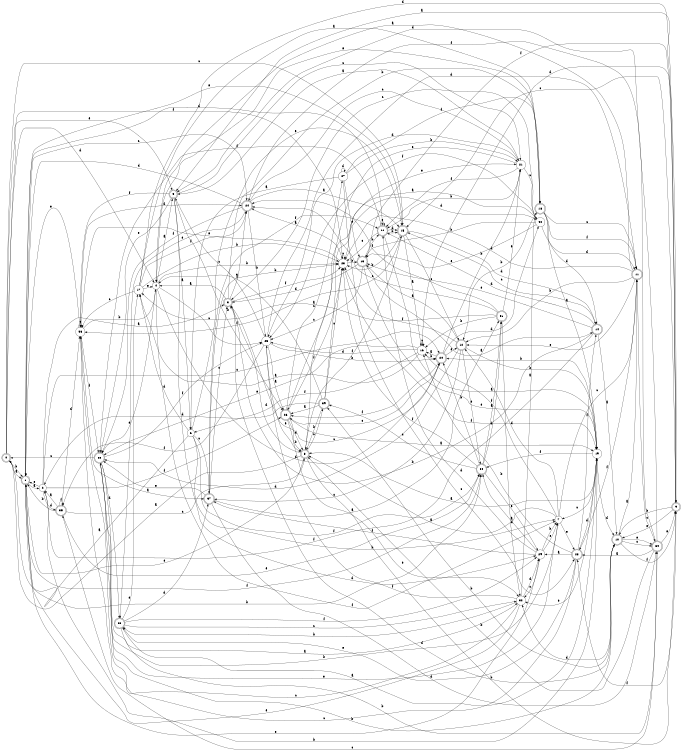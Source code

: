 digraph n33_3 {
__start0 [label="" shape="none"];

rankdir=LR;
size="8,5";

s0 [style="rounded,filled", color="black", fillcolor="white" shape="doublecircle", label="0"];
s1 [style="rounded,filled", color="black", fillcolor="white" shape="doublecircle", label="1"];
s2 [style="filled", color="black", fillcolor="white" shape="circle", label="2"];
s3 [style="rounded,filled", color="black", fillcolor="white" shape="doublecircle", label="3"];
s4 [style="filled", color="black", fillcolor="white" shape="circle", label="4"];
s5 [style="rounded,filled", color="black", fillcolor="white" shape="doublecircle", label="5"];
s6 [style="filled", color="black", fillcolor="white" shape="circle", label="6"];
s7 [style="filled", color="black", fillcolor="white" shape="circle", label="7"];
s8 [style="rounded,filled", color="black", fillcolor="white" shape="doublecircle", label="8"];
s9 [style="rounded,filled", color="black", fillcolor="white" shape="doublecircle", label="9"];
s10 [style="rounded,filled", color="black", fillcolor="white" shape="doublecircle", label="10"];
s11 [style="rounded,filled", color="black", fillcolor="white" shape="doublecircle", label="11"];
s12 [style="rounded,filled", color="black", fillcolor="white" shape="doublecircle", label="12"];
s13 [style="rounded,filled", color="black", fillcolor="white" shape="doublecircle", label="13"];
s14 [style="rounded,filled", color="black", fillcolor="white" shape="doublecircle", label="14"];
s15 [style="rounded,filled", color="black", fillcolor="white" shape="doublecircle", label="15"];
s16 [style="filled", color="black", fillcolor="white" shape="circle", label="16"];
s17 [style="filled", color="black", fillcolor="white" shape="circle", label="17"];
s18 [style="rounded,filled", color="black", fillcolor="white" shape="doublecircle", label="18"];
s19 [style="filled", color="black", fillcolor="white" shape="circle", label="19"];
s20 [style="rounded,filled", color="black", fillcolor="white" shape="doublecircle", label="20"];
s21 [style="filled", color="black", fillcolor="white" shape="circle", label="21"];
s22 [style="rounded,filled", color="black", fillcolor="white" shape="doublecircle", label="22"];
s23 [style="filled", color="black", fillcolor="white" shape="circle", label="23"];
s24 [style="rounded,filled", color="black", fillcolor="white" shape="doublecircle", label="24"];
s25 [style="filled", color="black", fillcolor="white" shape="circle", label="25"];
s26 [style="rounded,filled", color="black", fillcolor="white" shape="doublecircle", label="26"];
s27 [style="filled", color="black", fillcolor="white" shape="circle", label="27"];
s28 [style="rounded,filled", color="black", fillcolor="white" shape="doublecircle", label="28"];
s29 [style="filled", color="black", fillcolor="white" shape="circle", label="29"];
s30 [style="rounded,filled", color="black", fillcolor="white" shape="doublecircle", label="30"];
s31 [style="rounded,filled", color="black", fillcolor="white" shape="doublecircle", label="31"];
s32 [style="filled", color="black", fillcolor="white" shape="circle", label="32"];
s33 [style="rounded,filled", color="black", fillcolor="white" shape="doublecircle", label="33"];
s34 [style="rounded,filled", color="black", fillcolor="white" shape="doublecircle", label="34"];
s35 [style="rounded,filled", color="black", fillcolor="white" shape="doublecircle", label="35"];
s36 [style="filled", color="black", fillcolor="white" shape="circle", label="36"];
s37 [style="rounded,filled", color="black", fillcolor="white" shape="doublecircle", label="37"];
s38 [style="rounded,filled", color="black", fillcolor="white" shape="doublecircle", label="38"];
s39 [style="rounded,filled", color="black", fillcolor="white" shape="doublecircle", label="39"];
s40 [style="filled", color="black", fillcolor="white" shape="circle", label="40"];
s0 -> s1 [label="a"];
s0 -> s1 [label="b"];
s0 -> s15 [label="c"];
s0 -> s4 [label="d"];
s0 -> s5 [label="e"];
s0 -> s23 [label="f"];
s1 -> s2 [label="a"];
s1 -> s30 [label="b"];
s1 -> s24 [label="c"];
s1 -> s22 [label="d"];
s1 -> s29 [label="e"];
s1 -> s30 [label="f"];
s2 -> s3 [label="a"];
s2 -> s19 [label="b"];
s2 -> s20 [label="c"];
s2 -> s35 [label="d"];
s2 -> s1 [label="e"];
s2 -> s26 [label="f"];
s3 -> s4 [label="a"];
s3 -> s18 [label="b"];
s3 -> s20 [label="c"];
s3 -> s10 [label="d"];
s3 -> s24 [label="e"];
s3 -> s23 [label="f"];
s4 -> s5 [label="a"];
s4 -> s23 [label="b"];
s4 -> s25 [label="c"];
s4 -> s20 [label="d"];
s4 -> s38 [label="e"];
s4 -> s7 [label="f"];
s5 -> s6 [label="a"];
s5 -> s26 [label="b"];
s5 -> s21 [label="c"];
s5 -> s29 [label="d"];
s5 -> s38 [label="e"];
s5 -> s36 [label="f"];
s6 -> s0 [label="a"];
s6 -> s7 [label="b"];
s6 -> s37 [label="c"];
s6 -> s17 [label="d"];
s6 -> s15 [label="e"];
s6 -> s30 [label="f"];
s7 -> s8 [label="a"];
s7 -> s38 [label="b"];
s7 -> s11 [label="c"];
s7 -> s12 [label="d"];
s7 -> s28 [label="e"];
s7 -> s16 [label="f"];
s8 -> s0 [label="a"];
s8 -> s9 [label="b"];
s8 -> s39 [label="c"];
s8 -> s3 [label="d"];
s8 -> s1 [label="e"];
s8 -> s15 [label="f"];
s9 -> s5 [label="a"];
s9 -> s10 [label="b"];
s9 -> s15 [label="c"];
s9 -> s16 [label="d"];
s9 -> s10 [label="e"];
s9 -> s28 [label="f"];
s10 -> s11 [label="a"];
s10 -> s39 [label="b"];
s10 -> s34 [label="c"];
s10 -> s32 [label="d"];
s10 -> s34 [label="e"];
s10 -> s9 [label="f"];
s11 -> s4 [label="a"];
s11 -> s12 [label="b"];
s11 -> s34 [label="c"];
s11 -> s23 [label="d"];
s11 -> s12 [label="e"];
s11 -> s28 [label="f"];
s12 -> s13 [label="a"];
s12 -> s19 [label="b"];
s12 -> s37 [label="c"];
s12 -> s38 [label="d"];
s12 -> s30 [label="e"];
s12 -> s23 [label="f"];
s13 -> s14 [label="a"];
s13 -> s22 [label="b"];
s13 -> s25 [label="c"];
s13 -> s3 [label="d"];
s13 -> s19 [label="e"];
s13 -> s9 [label="f"];
s14 -> s10 [label="a"];
s14 -> s3 [label="b"];
s14 -> s15 [label="c"];
s14 -> s22 [label="d"];
s14 -> s13 [label="e"];
s14 -> s2 [label="f"];
s15 -> s16 [label="a"];
s15 -> s23 [label="b"];
s15 -> s12 [label="c"];
s15 -> s14 [label="d"];
s15 -> s1 [label="e"];
s15 -> s36 [label="f"];
s16 -> s17 [label="a"];
s16 -> s20 [label="b"];
s16 -> s16 [label="c"];
s16 -> s25 [label="d"];
s16 -> s38 [label="e"];
s16 -> s6 [label="f"];
s17 -> s18 [label="a"];
s17 -> s23 [label="b"];
s17 -> s36 [label="c"];
s17 -> s9 [label="d"];
s17 -> s4 [label="e"];
s17 -> s24 [label="f"];
s18 -> s19 [label="a"];
s18 -> s12 [label="b"];
s18 -> s11 [label="c"];
s18 -> s14 [label="d"];
s18 -> s4 [label="e"];
s18 -> s11 [label="f"];
s19 -> s8 [label="a"];
s19 -> s20 [label="b"];
s19 -> s7 [label="c"];
s19 -> s10 [label="d"];
s19 -> s32 [label="e"];
s19 -> s30 [label="f"];
s20 -> s16 [label="a"];
s20 -> s21 [label="b"];
s20 -> s26 [label="c"];
s20 -> s40 [label="d"];
s20 -> s12 [label="e"];
s20 -> s26 [label="f"];
s21 -> s5 [label="a"];
s21 -> s22 [label="b"];
s21 -> s40 [label="c"];
s21 -> s25 [label="d"];
s21 -> s8 [label="e"];
s21 -> s22 [label="f"];
s22 -> s19 [label="a"];
s22 -> s15 [label="b"];
s22 -> s23 [label="c"];
s22 -> s15 [label="d"];
s22 -> s22 [label="e"];
s22 -> s38 [label="f"];
s23 -> s24 [label="a"];
s23 -> s13 [label="b"];
s23 -> s23 [label="c"];
s23 -> s40 [label="d"];
s23 -> s36 [label="e"];
s23 -> s19 [label="f"];
s24 -> s15 [label="a"];
s24 -> s25 [label="b"];
s24 -> s21 [label="c"];
s24 -> s1 [label="d"];
s24 -> s33 [label="e"];
s24 -> s38 [label="f"];
s25 -> s26 [label="a"];
s25 -> s20 [label="b"];
s25 -> s5 [label="c"];
s25 -> s11 [label="d"];
s25 -> s8 [label="e"];
s25 -> s35 [label="f"];
s26 -> s19 [label="a"];
s26 -> s8 [label="b"];
s26 -> s27 [label="c"];
s26 -> s8 [label="d"];
s26 -> s32 [label="e"];
s26 -> s23 [label="f"];
s27 -> s6 [label="a"];
s27 -> s21 [label="b"];
s27 -> s28 [label="c"];
s27 -> s27 [label="d"];
s27 -> s13 [label="e"];
s27 -> s18 [label="f"];
s28 -> s29 [label="a"];
s28 -> s16 [label="b"];
s28 -> s36 [label="c"];
s28 -> s19 [label="d"];
s28 -> s33 [label="e"];
s28 -> s14 [label="f"];
s29 -> s30 [label="a"];
s29 -> s7 [label="b"];
s29 -> s32 [label="c"];
s29 -> s22 [label="d"];
s29 -> s7 [label="e"];
s29 -> s37 [label="f"];
s30 -> s31 [label="a"];
s30 -> s20 [label="b"];
s30 -> s39 [label="c"];
s30 -> s31 [label="d"];
s30 -> s29 [label="e"];
s30 -> s23 [label="f"];
s31 -> s17 [label="a"];
s31 -> s16 [label="b"];
s31 -> s24 [label="c"];
s31 -> s32 [label="d"];
s31 -> s21 [label="e"];
s31 -> s24 [label="f"];
s32 -> s18 [label="a"];
s32 -> s33 [label="b"];
s32 -> s36 [label="c"];
s32 -> s29 [label="d"];
s32 -> s1 [label="e"];
s32 -> s25 [label="f"];
s33 -> s19 [label="a"];
s33 -> s34 [label="b"];
s33 -> s32 [label="c"];
s33 -> s37 [label="d"];
s33 -> s17 [label="e"];
s33 -> s29 [label="f"];
s34 -> s28 [label="a"];
s34 -> s8 [label="b"];
s34 -> s35 [label="c"];
s34 -> s5 [label="d"];
s34 -> s9 [label="e"];
s34 -> s24 [label="f"];
s35 -> s2 [label="a"];
s35 -> s1 [label="b"];
s35 -> s8 [label="c"];
s35 -> s36 [label="d"];
s35 -> s30 [label="e"];
s35 -> s35 [label="f"];
s36 -> s37 [label="a"];
s36 -> s4 [label="b"];
s36 -> s36 [label="c"];
s36 -> s24 [label="d"];
s36 -> s1 [label="e"];
s36 -> s38 [label="f"];
s37 -> s31 [label="a"];
s37 -> s23 [label="b"];
s37 -> s3 [label="c"];
s37 -> s34 [label="d"];
s37 -> s38 [label="e"];
s37 -> s22 [label="f"];
s38 -> s32 [label="a"];
s38 -> s10 [label="b"];
s38 -> s0 [label="c"];
s38 -> s33 [label="d"];
s38 -> s7 [label="e"];
s38 -> s25 [label="f"];
s39 -> s26 [label="a"];
s39 -> s8 [label="b"];
s39 -> s23 [label="c"];
s39 -> s2 [label="d"];
s39 -> s21 [label="e"];
s39 -> s4 [label="f"];
s40 -> s26 [label="a"];
s40 -> s13 [label="b"];
s40 -> s3 [label="c"];
s40 -> s11 [label="d"];
s40 -> s13 [label="e"];
s40 -> s25 [label="f"];

}